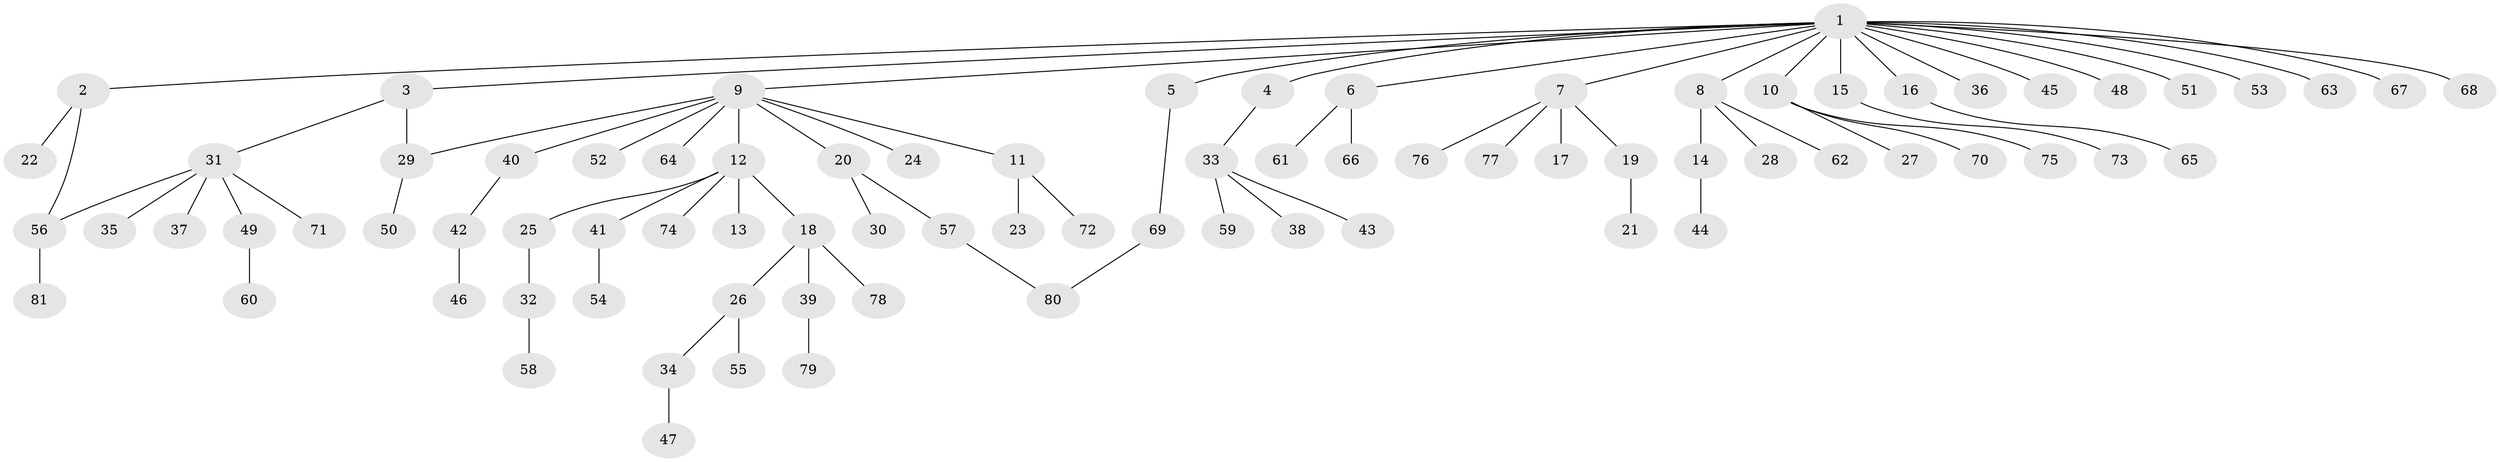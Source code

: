 // coarse degree distribution, {18: 0.03125, 1: 0.90625, 7: 0.03125, 10: 0.03125}
// Generated by graph-tools (version 1.1) at 2025/51/03/04/25 21:51:50]
// undirected, 81 vertices, 83 edges
graph export_dot {
graph [start="1"]
  node [color=gray90,style=filled];
  1;
  2;
  3;
  4;
  5;
  6;
  7;
  8;
  9;
  10;
  11;
  12;
  13;
  14;
  15;
  16;
  17;
  18;
  19;
  20;
  21;
  22;
  23;
  24;
  25;
  26;
  27;
  28;
  29;
  30;
  31;
  32;
  33;
  34;
  35;
  36;
  37;
  38;
  39;
  40;
  41;
  42;
  43;
  44;
  45;
  46;
  47;
  48;
  49;
  50;
  51;
  52;
  53;
  54;
  55;
  56;
  57;
  58;
  59;
  60;
  61;
  62;
  63;
  64;
  65;
  66;
  67;
  68;
  69;
  70;
  71;
  72;
  73;
  74;
  75;
  76;
  77;
  78;
  79;
  80;
  81;
  1 -- 2;
  1 -- 3;
  1 -- 4;
  1 -- 5;
  1 -- 6;
  1 -- 7;
  1 -- 8;
  1 -- 9;
  1 -- 10;
  1 -- 15;
  1 -- 16;
  1 -- 36;
  1 -- 45;
  1 -- 48;
  1 -- 51;
  1 -- 53;
  1 -- 63;
  1 -- 67;
  1 -- 68;
  2 -- 22;
  2 -- 56;
  3 -- 29;
  3 -- 31;
  4 -- 33;
  5 -- 69;
  6 -- 61;
  6 -- 66;
  7 -- 17;
  7 -- 19;
  7 -- 76;
  7 -- 77;
  8 -- 14;
  8 -- 28;
  8 -- 62;
  9 -- 11;
  9 -- 12;
  9 -- 20;
  9 -- 24;
  9 -- 29;
  9 -- 40;
  9 -- 52;
  9 -- 64;
  10 -- 27;
  10 -- 70;
  10 -- 75;
  11 -- 23;
  11 -- 72;
  12 -- 13;
  12 -- 18;
  12 -- 25;
  12 -- 41;
  12 -- 74;
  14 -- 44;
  15 -- 73;
  16 -- 65;
  18 -- 26;
  18 -- 39;
  18 -- 78;
  19 -- 21;
  20 -- 30;
  20 -- 57;
  25 -- 32;
  26 -- 34;
  26 -- 55;
  29 -- 50;
  31 -- 35;
  31 -- 37;
  31 -- 49;
  31 -- 56;
  31 -- 71;
  32 -- 58;
  33 -- 38;
  33 -- 43;
  33 -- 59;
  34 -- 47;
  39 -- 79;
  40 -- 42;
  41 -- 54;
  42 -- 46;
  49 -- 60;
  56 -- 81;
  57 -- 80;
  69 -- 80;
}

